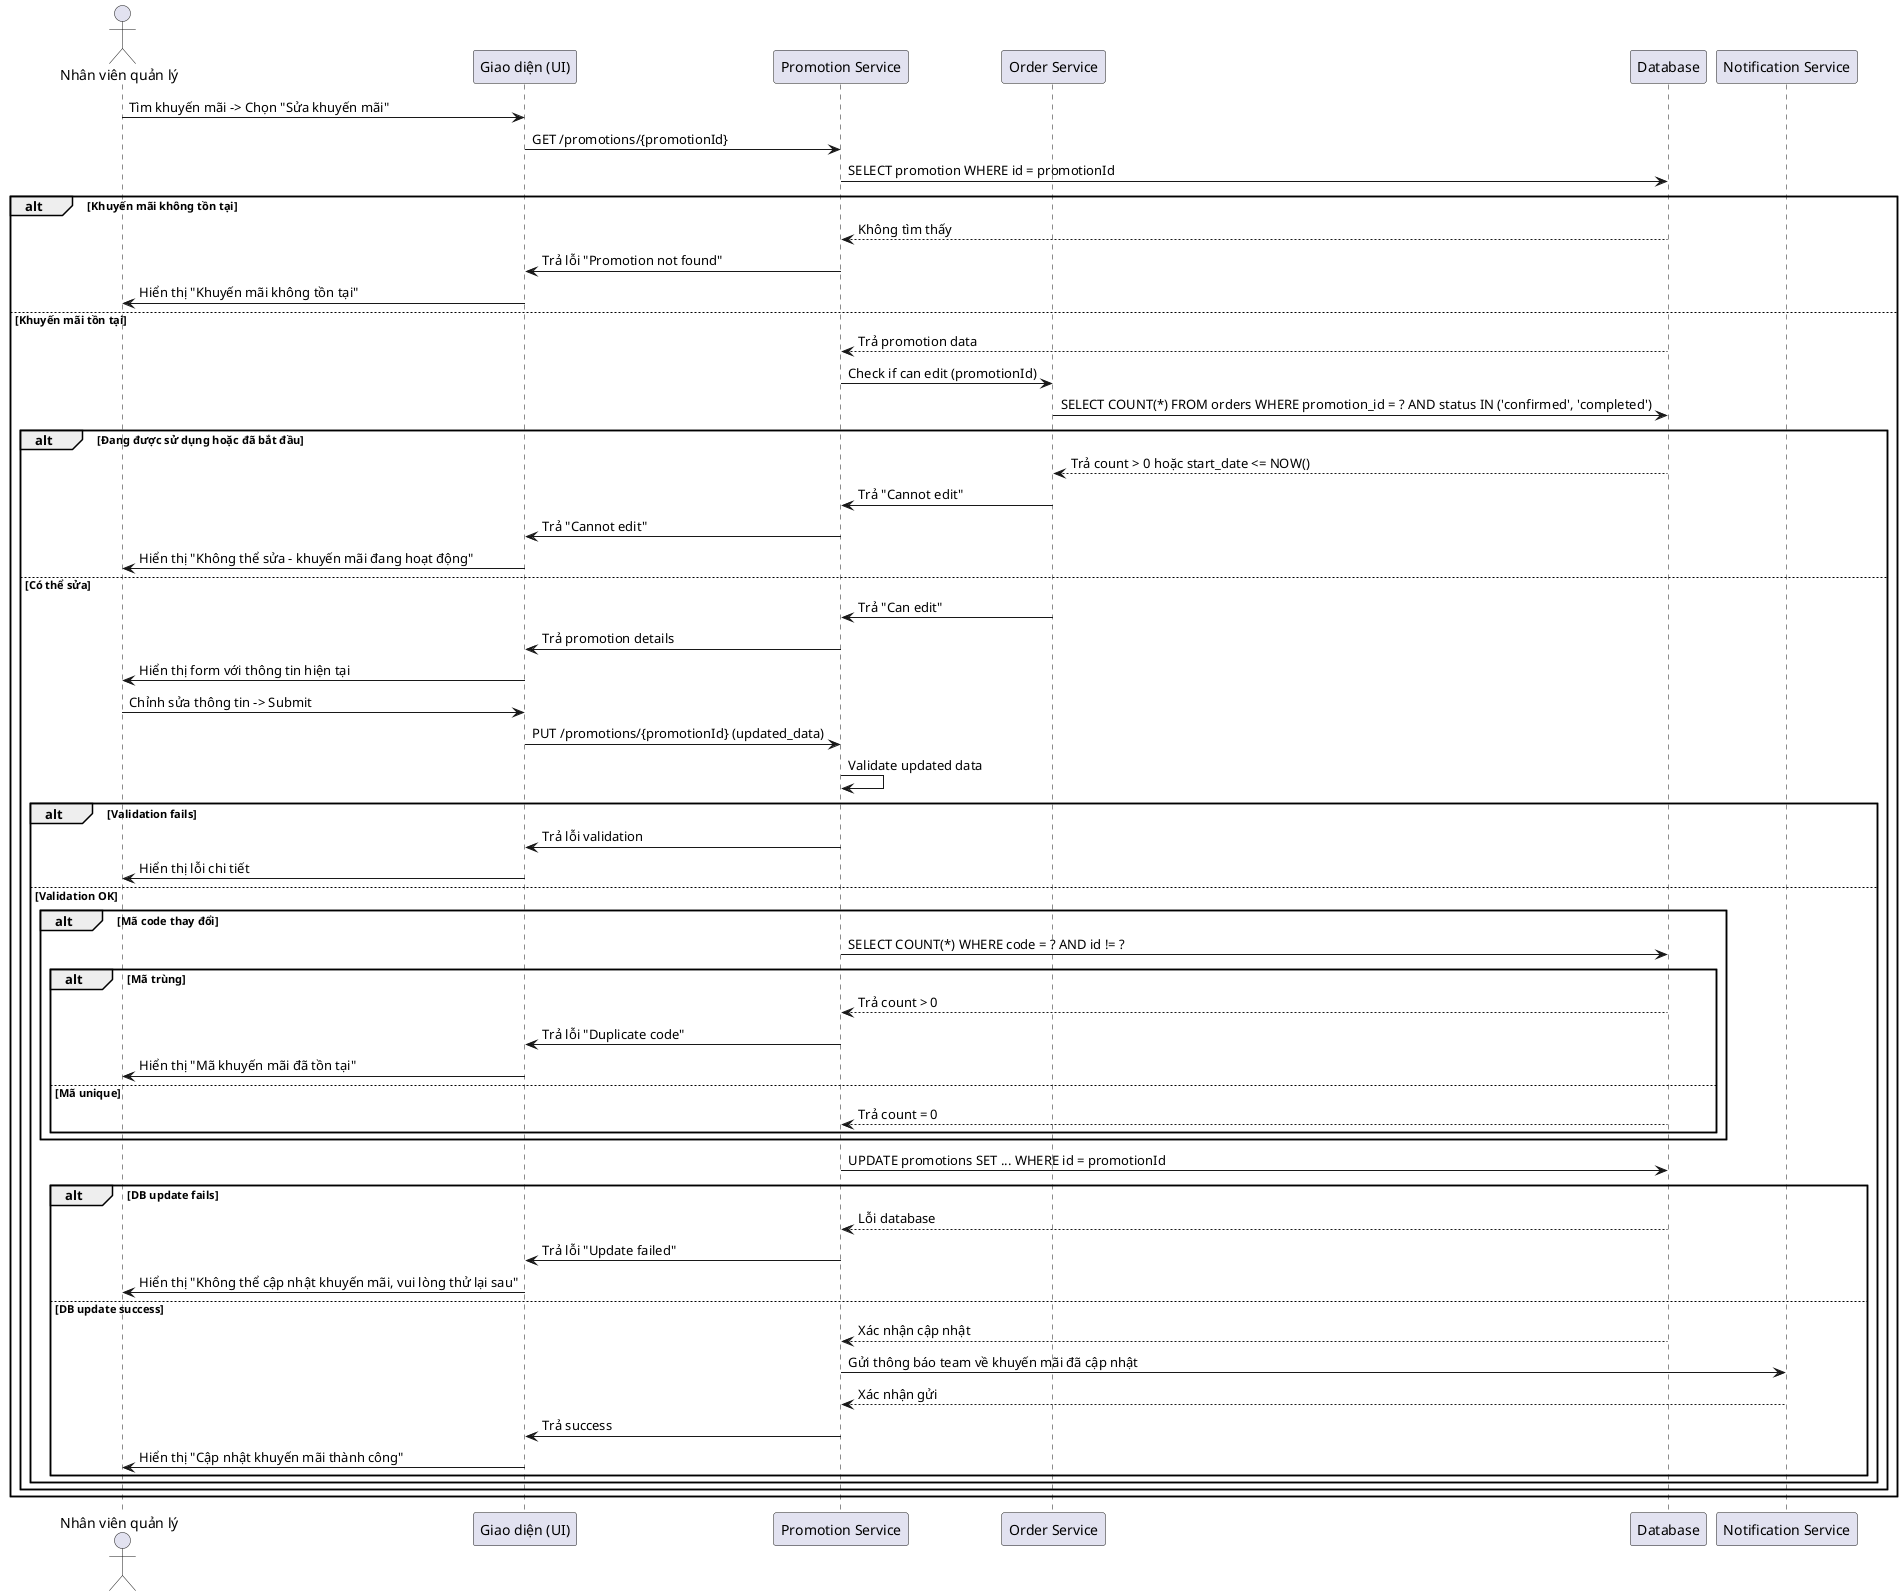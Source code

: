 @startuml cap-nhat-khuyen-mai
actor "Nhân viên quản lý" as Manager
participant "Giao diện (UI)" as UI
participant "Promotion Service" as Promo
participant "Order Service" as Order
participant "Database" as DB
participant "Notification Service" as Notif

Manager -> UI: Tìm khuyến mãi -> Chọn "Sửa khuyến mãi"
UI -> Promo: GET /promotions/{promotionId}
Promo -> DB: SELECT promotion WHERE id = promotionId
alt Khuyến mãi không tồn tại
  DB --> Promo: Không tìm thấy
  Promo -> UI: Trả lỗi "Promotion not found"
  UI -> Manager: Hiển thị "Khuyến mãi không tồn tại"
else Khuyến mãi tồn tại
  DB --> Promo: Trả promotion data
  Promo -> Order: Check if can edit (promotionId)
  Order -> DB: SELECT COUNT(*) FROM orders WHERE promotion_id = ? AND status IN ('confirmed', 'completed')
  alt Đang được sử dụng hoặc đã bắt đầu
    DB --> Order: Trả count > 0 hoặc start_date <= NOW()
    Order -> Promo: Trả "Cannot edit"
    Promo -> UI: Trả "Cannot edit"
    UI -> Manager: Hiển thị "Không thể sửa - khuyến mãi đang hoạt động"
  else Có thể sửa
    Order -> Promo: Trả "Can edit"
    Promo -> UI: Trả promotion details
    UI -> Manager: Hiển thị form với thông tin hiện tại
    
    Manager -> UI: Chỉnh sửa thông tin -> Submit
    UI -> Promo: PUT /promotions/{promotionId} (updated_data)
    Promo -> Promo: Validate updated data
    alt Validation fails
      Promo -> UI: Trả lỗi validation
      UI -> Manager: Hiển thị lỗi chi tiết
    else Validation OK
      alt Mã code thay đổi
        Promo -> DB: SELECT COUNT(*) WHERE code = ? AND id != ?
        alt Mã trùng
          DB --> Promo: Trả count > 0
          Promo -> UI: Trả lỗi "Duplicate code"
          UI -> Manager: Hiển thị "Mã khuyến mãi đã tồn tại"
        else Mã unique
          DB --> Promo: Trả count = 0
        end
      end
      
      Promo -> DB: UPDATE promotions SET ... WHERE id = promotionId
      alt DB update fails
        DB --> Promo: Lỗi database
        Promo -> UI: Trả lỗi "Update failed"
        UI -> Manager: Hiển thị "Không thể cập nhật khuyến mãi, vui lòng thử lại sau"
      else DB update success
        DB --> Promo: Xác nhận cập nhật
        Promo -> Notif: Gửi thông báo team về khuyến mãi đã cập nhật
        Notif --> Promo: Xác nhận gửi
        Promo -> UI: Trả success
        UI -> Manager: Hiển thị "Cập nhật khuyến mãi thành công"
      end
    end
  end
end
@enduml